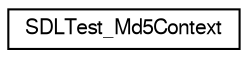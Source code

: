 digraph "Graphical Class Hierarchy"
{
  edge [fontname="FreeSans",fontsize="10",labelfontname="FreeSans",labelfontsize="10"];
  node [fontname="FreeSans",fontsize="10",shape=record];
  rankdir="LR";
  Node1 [label="SDLTest_Md5Context",height=0.2,width=0.4,color="black", fillcolor="white", style="filled",URL="$d4/d44/struct_s_d_l_test___md5_context.html"];
}
